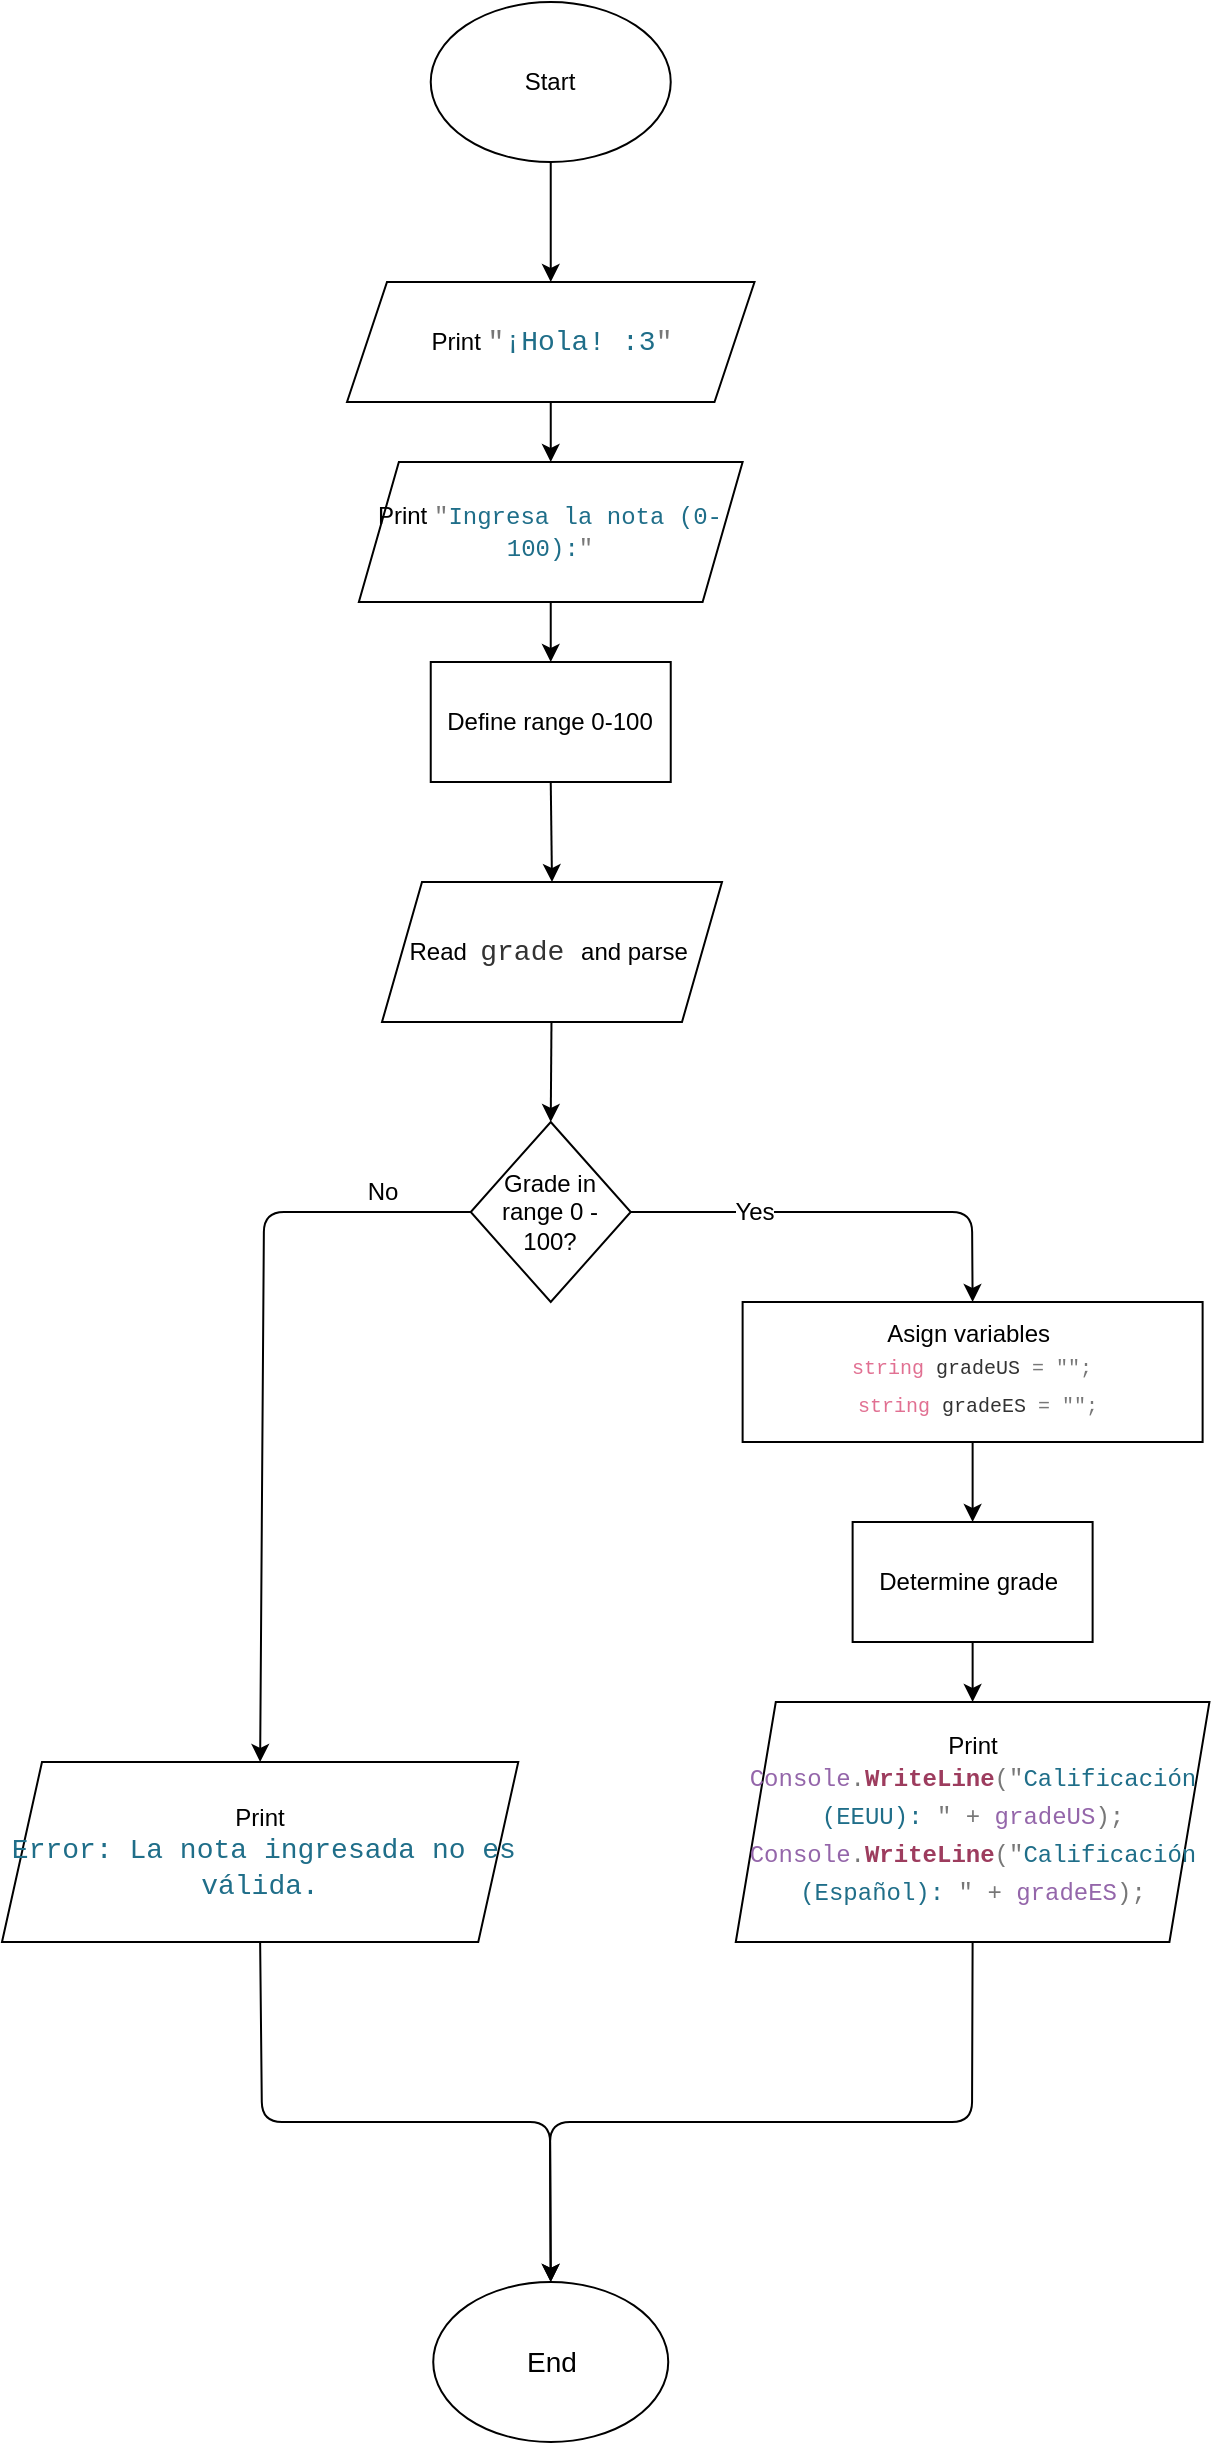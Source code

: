 <mxfile>
    <diagram id="kP90dbxbbrdn6vEHq_Y9" name="Page-1">
        <mxGraphModel dx="553" dy="1884" grid="1" gridSize="10" guides="1" tooltips="1" connect="1" arrows="1" fold="1" page="1" pageScale="1" pageWidth="850" pageHeight="1100" math="0" shadow="0">
            <root>
                <mxCell id="0"/>
                <mxCell id="1" parent="0"/>
                <mxCell id="7" style="edgeStyle=none;html=1;entryX=0.5;entryY=0;entryDx=0;entryDy=0;" edge="1" parent="1" source="2" target="5">
                    <mxGeometry relative="1" as="geometry"/>
                </mxCell>
                <mxCell id="2" value="Start" style="ellipse;whiteSpace=wrap;html=1;" vertex="1" parent="1">
                    <mxGeometry x="294.37" y="-20" width="120" height="80" as="geometry"/>
                </mxCell>
                <mxCell id="11" style="edgeStyle=none;html=1;exitX=0.5;exitY=1;exitDx=0;exitDy=0;entryX=0.5;entryY=0;entryDx=0;entryDy=0;fontSize=12;" edge="1" parent="1" source="5" target="10">
                    <mxGeometry relative="1" as="geometry"/>
                </mxCell>
                <mxCell id="5" value="Print&amp;nbsp;&lt;span style=&quot;font-family: Consolas, &amp;quot;Courier New&amp;quot;, monospace; font-size: 14px; color: rgb(119, 119, 119);&quot;&gt;&quot;&lt;/span&gt;&lt;span style=&quot;font-family: Consolas, &amp;quot;Courier New&amp;quot;, monospace; font-size: 14px; color: rgb(31, 110, 137);&quot;&gt;¡Hola! :3&lt;/span&gt;&lt;span style=&quot;font-family: Consolas, &amp;quot;Courier New&amp;quot;, monospace; font-size: 14px; color: rgb(119, 119, 119);&quot;&gt;&quot;&lt;/span&gt;" style="shape=parallelogram;perimeter=parallelogramPerimeter;whiteSpace=wrap;html=1;fixedSize=1;" vertex="1" parent="1">
                    <mxGeometry x="252.5" y="120" width="203.75" height="60" as="geometry"/>
                </mxCell>
                <mxCell id="14" style="edgeStyle=none;html=1;exitX=0.5;exitY=1;exitDx=0;exitDy=0;entryX=0.5;entryY=0;entryDx=0;entryDy=0;fontSize=12;" edge="1" parent="1" source="8" target="13">
                    <mxGeometry relative="1" as="geometry"/>
                </mxCell>
                <mxCell id="8" value="Define range 0-100" style="rounded=0;whiteSpace=wrap;html=1;" vertex="1" parent="1">
                    <mxGeometry x="294.37" y="310" width="120" height="60" as="geometry"/>
                </mxCell>
                <mxCell id="12" style="edgeStyle=none;html=1;exitX=0.5;exitY=1;exitDx=0;exitDy=0;fontSize=12;" edge="1" parent="1" source="10" target="8">
                    <mxGeometry relative="1" as="geometry"/>
                </mxCell>
                <mxCell id="10" value="&lt;font style=&quot;font-size: 12px;&quot;&gt;Print&amp;nbsp;&lt;span style=&quot;font-family: Consolas, &amp;quot;Courier New&amp;quot;, monospace; color: rgb(119, 119, 119);&quot;&gt;&quot;&lt;/span&gt;&lt;span style=&quot;font-family: Consolas, &amp;quot;Courier New&amp;quot;, monospace; color: rgb(31, 110, 137);&quot;&gt;Ingresa la nota (0-100):&lt;/span&gt;&lt;span style=&quot;font-family: Consolas, &amp;quot;Courier New&amp;quot;, monospace; color: rgb(119, 119, 119);&quot;&gt;&quot;&lt;/span&gt;&lt;/font&gt;" style="shape=parallelogram;perimeter=parallelogramPerimeter;whiteSpace=wrap;html=1;fixedSize=1;" vertex="1" parent="1">
                    <mxGeometry x="258.43" y="210" width="191.88" height="70" as="geometry"/>
                </mxCell>
                <mxCell id="19" style="edgeStyle=none;html=1;entryX=0.5;entryY=0;entryDx=0;entryDy=0;fontSize=12;" edge="1" parent="1" source="13" target="15">
                    <mxGeometry relative="1" as="geometry"/>
                </mxCell>
                <mxCell id="13" value="Read&amp;nbsp;&amp;nbsp;&lt;span style=&quot;color: rgb(51, 51, 51); font-family: Consolas, &amp;quot;Courier New&amp;quot;, monospace; font-size: 14px;&quot;&gt;grade&amp;nbsp;&lt;/span&gt;&lt;span style=&quot;background-color: initial;&quot;&gt;and parse&amp;nbsp;&lt;/span&gt;" style="shape=parallelogram;perimeter=parallelogramPerimeter;whiteSpace=wrap;html=1;fixedSize=1;fontSize=12;" vertex="1" parent="1">
                    <mxGeometry x="270" y="420" width="170" height="70" as="geometry"/>
                </mxCell>
                <mxCell id="16" style="edgeStyle=none;html=1;fontSize=12;entryX=0.5;entryY=0;entryDx=0;entryDy=0;" edge="1" parent="1" source="15" target="23">
                    <mxGeometry relative="1" as="geometry">
                        <mxPoint x="530" y="585" as="targetPoint"/>
                        <Array as="points">
                            <mxPoint x="470" y="585"/>
                            <mxPoint x="565" y="585"/>
                        </Array>
                    </mxGeometry>
                </mxCell>
                <mxCell id="18" value="Yes" style="edgeLabel;html=1;align=center;verticalAlign=middle;resizable=0;points=[];fontSize=12;" vertex="1" connectable="0" parent="16">
                    <mxGeometry x="-0.289" y="-1" relative="1" as="geometry">
                        <mxPoint x="-15" y="-1" as="offset"/>
                    </mxGeometry>
                </mxCell>
                <mxCell id="17" style="edgeStyle=none;html=1;exitX=0;exitY=0.5;exitDx=0;exitDy=0;fontSize=12;entryX=0.5;entryY=0;entryDx=0;entryDy=0;" edge="1" parent="1" source="15" target="22">
                    <mxGeometry relative="1" as="geometry">
                        <mxPoint x="210" y="585" as="targetPoint"/>
                        <Array as="points">
                            <mxPoint x="211" y="585"/>
                        </Array>
                    </mxGeometry>
                </mxCell>
                <mxCell id="21" value="No" style="edgeLabel;html=1;align=center;verticalAlign=middle;resizable=0;points=[];fontSize=12;" vertex="1" connectable="0" parent="17">
                    <mxGeometry x="-0.358" y="2" relative="1" as="geometry">
                        <mxPoint x="57" y="-28" as="offset"/>
                    </mxGeometry>
                </mxCell>
                <mxCell id="15" value="Grade in range 0 - 100?" style="rhombus;whiteSpace=wrap;html=1;fontSize=12;" vertex="1" parent="1">
                    <mxGeometry x="314.37" y="540" width="80" height="90" as="geometry"/>
                </mxCell>
                <mxCell id="30" style="edgeStyle=none;html=1;exitX=0.5;exitY=1;exitDx=0;exitDy=0;entryX=0.5;entryY=0;entryDx=0;entryDy=0;fontSize=14;" edge="1" parent="1" source="22" target="28">
                    <mxGeometry relative="1" as="geometry">
                        <Array as="points">
                            <mxPoint x="210" y="1040"/>
                            <mxPoint x="354" y="1040"/>
                        </Array>
                    </mxGeometry>
                </mxCell>
                <mxCell id="22" value="Print&lt;br&gt;&lt;div style=&quot;font-size: 14px;&quot;&gt;&lt;span style=&quot;background-color: initial;&quot;&gt;&amp;nbsp;&lt;/span&gt;&lt;span style=&quot;background-color: initial; color: rgb(31, 110, 137); font-family: Consolas, &amp;quot;Courier New&amp;quot;, monospace;&quot;&gt;Error: La nota ingresada no es válida.&lt;/span&gt;&lt;/div&gt;" style="shape=parallelogram;perimeter=parallelogramPerimeter;whiteSpace=wrap;html=1;fixedSize=1;fontSize=12;" vertex="1" parent="1">
                    <mxGeometry x="80" y="860" width="258.13" height="90" as="geometry"/>
                </mxCell>
                <mxCell id="25" style="edgeStyle=none;html=1;exitX=0.5;exitY=1;exitDx=0;exitDy=0;entryX=0.5;entryY=0;entryDx=0;entryDy=0;fontSize=12;" edge="1" parent="1" source="23" target="24">
                    <mxGeometry relative="1" as="geometry"/>
                </mxCell>
                <mxCell id="23" value="Asign variables&amp;nbsp;&lt;br&gt;&lt;div style=&quot;color: rgb(51, 51, 51); font-family: Consolas, &amp;quot;Courier New&amp;quot;, monospace; line-height: 19px; font-size: 10px;&quot;&gt;&lt;div style=&quot;&quot;&gt;&lt;span style=&quot;color: rgb(225, 112, 146);&quot;&gt;string&lt;/span&gt; gradeUS &lt;span style=&quot;color: rgb(119, 119, 119);&quot;&gt;=&lt;/span&gt; &lt;span style=&quot;color: rgb(119, 119, 119);&quot;&gt;&quot;&quot;&lt;/span&gt;&lt;span style=&quot;color: rgb(119, 119, 119);&quot;&gt;;&lt;/span&gt;&lt;/div&gt;&lt;div style=&quot;&quot;&gt;&amp;nbsp;&lt;span style=&quot;color: rgb(225, 112, 146);&quot;&gt;string&lt;/span&gt; gradeES &lt;span style=&quot;color: rgb(119, 119, 119);&quot;&gt;=&lt;/span&gt; &lt;span style=&quot;color: rgb(119, 119, 119);&quot;&gt;&quot;&quot;&lt;/span&gt;&lt;span style=&quot;color: rgb(119, 119, 119);&quot;&gt;;&lt;/span&gt;&lt;/div&gt;&lt;/div&gt;" style="rounded=0;whiteSpace=wrap;html=1;labelBackgroundColor=none;fontSize=12;" vertex="1" parent="1">
                    <mxGeometry x="450.31" y="630" width="230" height="70" as="geometry"/>
                </mxCell>
                <mxCell id="27" style="edgeStyle=none;html=1;exitX=0.5;exitY=1;exitDx=0;exitDy=0;entryX=0.5;entryY=0;entryDx=0;entryDy=0;fontSize=12;" edge="1" parent="1" source="24" target="26">
                    <mxGeometry relative="1" as="geometry"/>
                </mxCell>
                <mxCell id="24" value="&lt;font style=&quot;font-size: 12px;&quot;&gt;Determine grade&amp;nbsp;&lt;/font&gt;" style="rounded=0;whiteSpace=wrap;html=1;labelBackgroundColor=none;fontSize=10;" vertex="1" parent="1">
                    <mxGeometry x="505.31" y="740" width="120" height="60" as="geometry"/>
                </mxCell>
                <mxCell id="31" style="edgeStyle=none;html=1;exitX=0.5;exitY=1;exitDx=0;exitDy=0;fontSize=14;entryX=0.5;entryY=0;entryDx=0;entryDy=0;" edge="1" parent="1" source="26" target="28">
                    <mxGeometry relative="1" as="geometry">
                        <mxPoint x="350" y="1110" as="targetPoint"/>
                        <Array as="points">
                            <mxPoint x="565" y="1040"/>
                            <mxPoint x="354" y="1040"/>
                        </Array>
                    </mxGeometry>
                </mxCell>
                <mxCell id="26" value="&lt;font style=&quot;font-size: 12px;&quot;&gt;Print&lt;br&gt;&lt;/font&gt;&lt;div style=&quot;color: rgb(51, 51, 51); font-family: Consolas, &amp;quot;Courier New&amp;quot;, monospace; line-height: 19px;&quot;&gt;&lt;div style=&quot;&quot;&gt;&lt;font style=&quot;font-size: 12px;&quot;&gt;&lt;span style=&quot;color: rgb(148, 102, 170);&quot;&gt;Console&lt;/span&gt;&lt;span style=&quot;color: rgb(119, 119, 119);&quot;&gt;.&lt;/span&gt;&lt;span style=&quot;color: rgb(157, 60, 94); font-weight: bold;&quot;&gt;WriteLine&lt;/span&gt;&lt;span style=&quot;color: rgb(119, 119, 119);&quot;&gt;(&lt;/span&gt;&lt;span style=&quot;color: rgb(119, 119, 119);&quot;&gt;&quot;&lt;/span&gt;&lt;span style=&quot;color: rgb(31, 110, 137);&quot;&gt;Calificación (EEUU): &lt;/span&gt;&lt;span style=&quot;color: rgb(119, 119, 119);&quot;&gt;&quot;&lt;/span&gt; &lt;span style=&quot;color: rgb(119, 119, 119);&quot;&gt;+&lt;/span&gt; &lt;span style=&quot;color: rgb(148, 102, 170);&quot;&gt;gradeUS&lt;/span&gt;&lt;span style=&quot;color: rgb(119, 119, 119);&quot;&gt;);&lt;/span&gt;&lt;/font&gt;&lt;/div&gt;&lt;div style=&quot;&quot;&gt;&lt;font style=&quot;font-size: 12px;&quot;&gt;&lt;span style=&quot;color: rgb(148, 102, 170);&quot;&gt;Console&lt;/span&gt;&lt;span style=&quot;color: rgb(119, 119, 119);&quot;&gt;.&lt;/span&gt;&lt;span style=&quot;color: rgb(157, 60, 94); font-weight: bold;&quot;&gt;WriteLine&lt;/span&gt;&lt;span style=&quot;color: rgb(119, 119, 119);&quot;&gt;(&lt;/span&gt;&lt;span style=&quot;color: rgb(119, 119, 119);&quot;&gt;&quot;&lt;/span&gt;&lt;span style=&quot;color: rgb(31, 110, 137);&quot;&gt;Calificación (Español): &lt;/span&gt;&lt;span style=&quot;color: rgb(119, 119, 119);&quot;&gt;&quot;&lt;/span&gt; &lt;span style=&quot;color: rgb(119, 119, 119);&quot;&gt;+&lt;/span&gt; &lt;span style=&quot;color: rgb(148, 102, 170);&quot;&gt;gradeES&lt;/span&gt;&lt;span style=&quot;color: rgb(119, 119, 119);&quot;&gt;);&lt;/span&gt;&lt;/font&gt;&lt;/div&gt;&lt;/div&gt;" style="shape=parallelogram;perimeter=parallelogramPerimeter;whiteSpace=wrap;html=1;fixedSize=1;labelBackgroundColor=none;fontSize=12;" vertex="1" parent="1">
                    <mxGeometry x="446.89" y="830" width="236.83" height="120" as="geometry"/>
                </mxCell>
                <mxCell id="28" value="End" style="ellipse;whiteSpace=wrap;html=1;labelBackgroundColor=none;fontSize=14;" vertex="1" parent="1">
                    <mxGeometry x="295.62" y="1120" width="117.5" height="80" as="geometry"/>
                </mxCell>
            </root>
        </mxGraphModel>
    </diagram>
</mxfile>